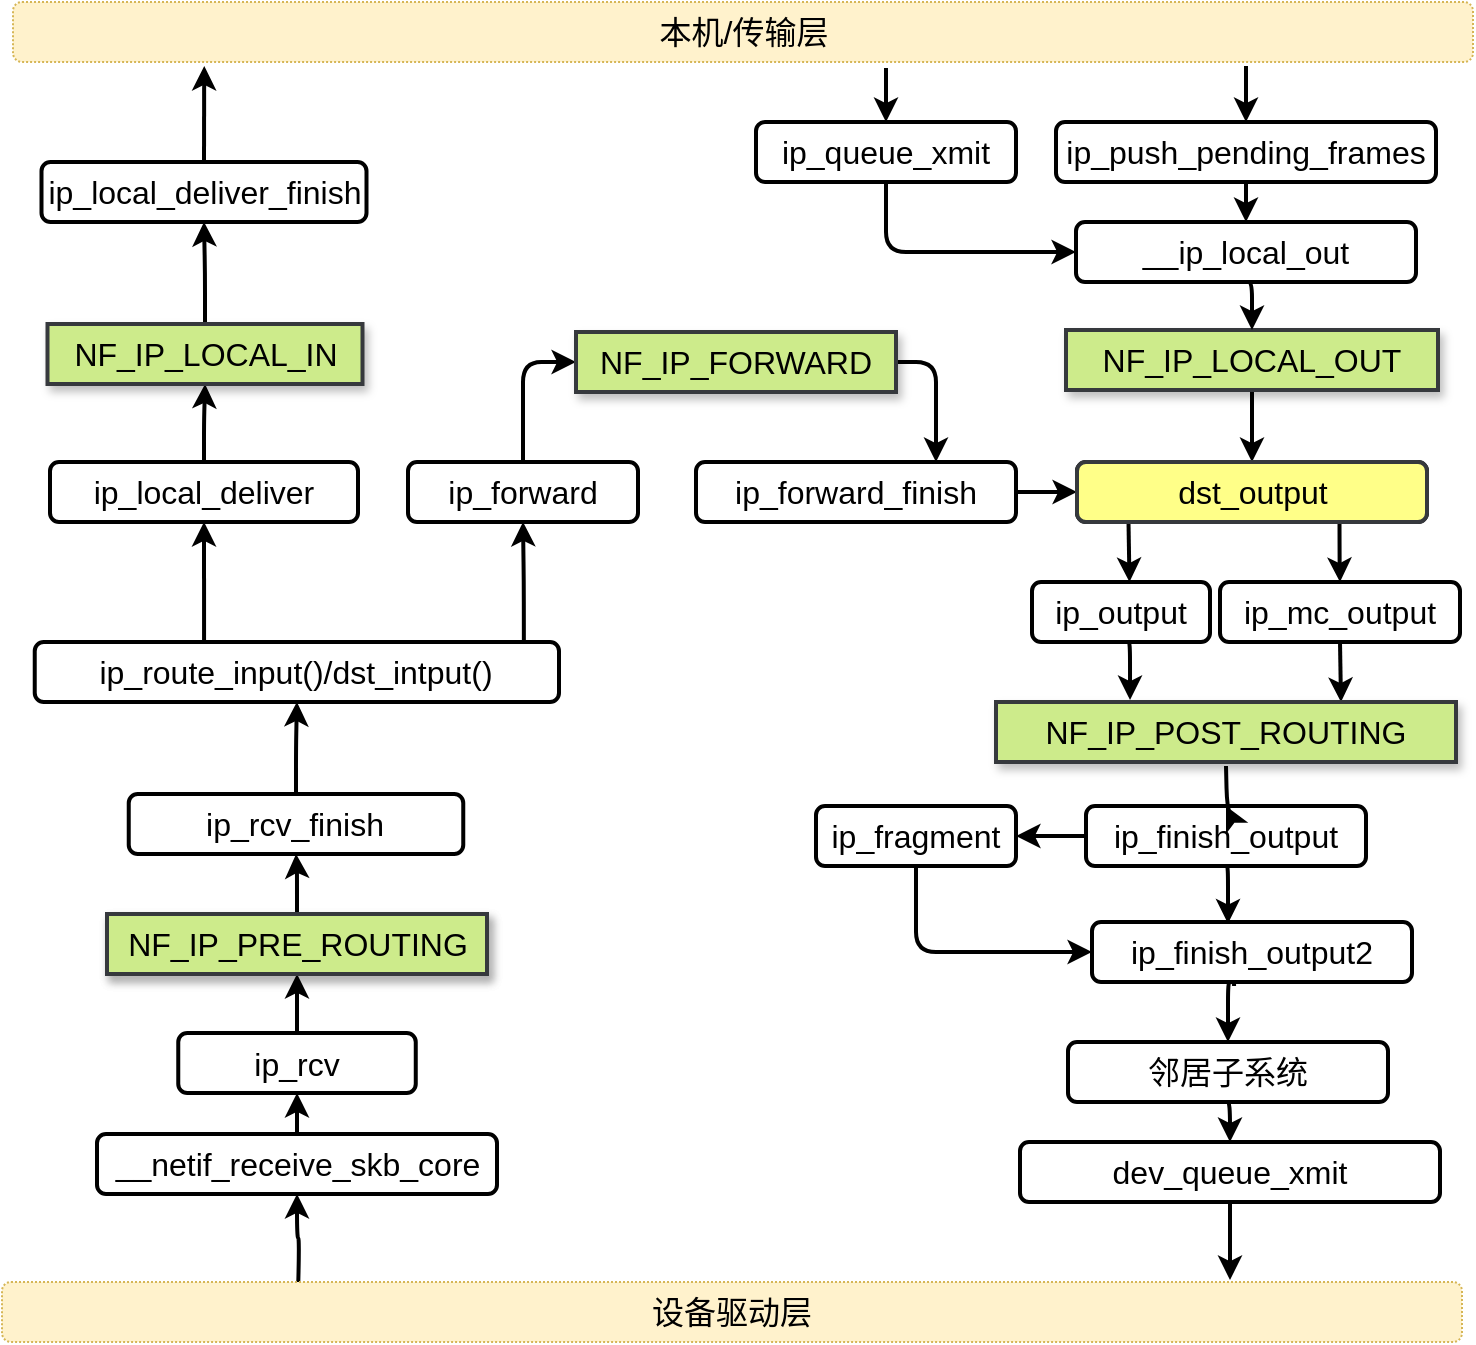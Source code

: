 <mxfile version="13.7.9" type="device"><diagram name="Page-1" id="c7558073-3199-34d8-9f00-42111426c3f3"><mxGraphModel dx="2248" dy="823" grid="1" gridSize="10" guides="1" tooltips="1" connect="1" arrows="1" fold="1" page="1" pageScale="1" pageWidth="826" pageHeight="1169" background="#ffffff" math="0" shadow="0"><root><mxCell id="0"/><mxCell id="1" parent="0"/><mxCell id="EU-xqIET2SbiaGPtval4-98" value="" style="edgeStyle=orthogonalEdgeStyle;rounded=1;orthogonalLoop=1;jettySize=auto;html=1;fontSize=16;strokeWidth=2;fontStyle=0;labelBackgroundColor=none;" parent="1" source="4" target="EU-xqIET2SbiaGPtval4-97" edge="1"><mxGeometry relative="1" as="geometry"/></mxCell><mxCell id="4" value="__netif_receive_skb_core" style="whiteSpace=wrap;align=center;verticalAlign=middle;fontStyle=0;strokeWidth=2;fontSize=16;fillColor=none;rounded=1;labelBackgroundColor=none;endArrow=classic;" parent="1" vertex="1"><mxGeometry x="-19.5" y="616" width="200" height="30" as="geometry"/></mxCell><mxCell id="EU-xqIET2SbiaGPtval4-100" value="" style="edgeStyle=orthogonalEdgeStyle;rounded=1;orthogonalLoop=1;jettySize=auto;html=1;fontSize=16;strokeWidth=2;fontStyle=0;labelBackgroundColor=none;" parent="1" source="EU-xqIET2SbiaGPtval4-97" target="EU-xqIET2SbiaGPtval4-99" edge="1"><mxGeometry relative="1" as="geometry"/></mxCell><mxCell id="EU-xqIET2SbiaGPtval4-97" value="ip_rcv" style="whiteSpace=wrap;align=center;verticalAlign=middle;fontStyle=0;strokeWidth=2;fontSize=16;fillColor=none;rounded=1;labelBackgroundColor=none;endArrow=classic;" parent="1" vertex="1"><mxGeometry x="21.13" y="565.5" width="118.75" height="30" as="geometry"/></mxCell><mxCell id="EU-xqIET2SbiaGPtval4-102" value="" style="edgeStyle=orthogonalEdgeStyle;rounded=1;orthogonalLoop=1;jettySize=auto;html=1;strokeWidth=2;fontSize=16;fontStyle=0;labelBackgroundColor=none;" parent="1" source="EU-xqIET2SbiaGPtval4-99" target="EU-xqIET2SbiaGPtval4-101" edge="1"><mxGeometry relative="1" as="geometry"/></mxCell><mxCell id="EU-xqIET2SbiaGPtval4-99" value="NF_IP_PRE_ROUTING" style="whiteSpace=wrap;align=center;verticalAlign=middle;fontStyle=0;strokeWidth=2;fontSize=16;fillColor=none;rounded=0;labelBackgroundColor=none;endArrow=classic;shadow=1;" parent="1" vertex="1"><mxGeometry x="-14.5" y="506" width="190" height="30" as="geometry"/></mxCell><mxCell id="EU-xqIET2SbiaGPtval4-127" style="edgeStyle=orthogonalEdgeStyle;rounded=1;orthogonalLoop=1;jettySize=auto;html=1;exitX=0.5;exitY=0;exitDx=0;exitDy=0;entryX=0.5;entryY=1;entryDx=0;entryDy=0;strokeWidth=2;fontSize=16;fontStyle=0;labelBackgroundColor=none;" parent="1" source="EU-xqIET2SbiaGPtval4-101" target="EU-xqIET2SbiaGPtval4-103" edge="1"><mxGeometry relative="1" as="geometry"/></mxCell><mxCell id="EU-xqIET2SbiaGPtval4-101" value="ip_rcv_finish" style="whiteSpace=wrap;align=center;verticalAlign=middle;fontStyle=0;strokeWidth=2;fontSize=16;fillColor=none;rounded=1;labelBackgroundColor=none;endArrow=classic;" parent="1" vertex="1"><mxGeometry x="-3.63" y="446" width="167.26" height="30" as="geometry"/></mxCell><mxCell id="EU-xqIET2SbiaGPtval4-128" style="edgeStyle=orthogonalEdgeStyle;rounded=1;orthogonalLoop=1;jettySize=auto;html=1;exitX=0.933;exitY=0.033;exitDx=0;exitDy=0;entryX=0.5;entryY=1;entryDx=0;entryDy=0;strokeWidth=2;fontSize=16;fontStyle=0;labelBackgroundColor=none;exitPerimeter=0;" parent="1" source="EU-xqIET2SbiaGPtval4-103" target="EU-xqIET2SbiaGPtval4-104" edge="1"><mxGeometry relative="1" as="geometry"/></mxCell><mxCell id="EU-xqIET2SbiaGPtval4-129" style="edgeStyle=orthogonalEdgeStyle;rounded=1;orthogonalLoop=1;jettySize=auto;html=1;exitX=0.323;exitY=0.033;exitDx=0;exitDy=0;strokeWidth=2;fontSize=16;fontStyle=0;entryX=0.5;entryY=1;entryDx=0;entryDy=0;labelBackgroundColor=none;exitPerimeter=0;" parent="1" source="EU-xqIET2SbiaGPtval4-103" target="EU-xqIET2SbiaGPtval4-105" edge="1"><mxGeometry relative="1" as="geometry"><mxPoint x="-66" y="322" as="targetPoint"/></mxGeometry></mxCell><mxCell id="EU-xqIET2SbiaGPtval4-103" value="ip_route_input()/dst_intput()" style="whiteSpace=wrap;align=center;verticalAlign=middle;fontStyle=0;strokeWidth=2;fontSize=16;fillColor=none;rounded=1;labelBackgroundColor=none;endArrow=classic;" parent="1" vertex="1"><mxGeometry x="-50.63" y="370" width="262.13" height="30" as="geometry"/></mxCell><mxCell id="EU-xqIET2SbiaGPtval4-130" style="edgeStyle=orthogonalEdgeStyle;rounded=1;orthogonalLoop=1;jettySize=auto;html=1;exitX=0.5;exitY=0;exitDx=0;exitDy=0;entryX=0;entryY=0.5;entryDx=0;entryDy=0;strokeWidth=2;fontSize=16;fontStyle=0;labelBackgroundColor=none;" parent="1" source="EU-xqIET2SbiaGPtval4-104" target="EU-xqIET2SbiaGPtval4-111" edge="1"><mxGeometry relative="1" as="geometry"/></mxCell><mxCell id="EU-xqIET2SbiaGPtval4-104" value="ip_forward" style="whiteSpace=wrap;align=center;verticalAlign=middle;fontStyle=0;strokeWidth=2;fontSize=16;fillColor=none;rounded=1;labelBackgroundColor=none;endArrow=classic;" parent="1" vertex="1"><mxGeometry x="136" y="280" width="115" height="30" as="geometry"/></mxCell><mxCell id="EU-xqIET2SbiaGPtval4-107" value="" style="edgeStyle=orthogonalEdgeStyle;rounded=1;orthogonalLoop=1;jettySize=auto;html=1;strokeWidth=2;fontSize=16;fontStyle=0;labelBackgroundColor=none;" parent="1" source="EU-xqIET2SbiaGPtval4-105" target="EU-xqIET2SbiaGPtval4-106" edge="1"><mxGeometry relative="1" as="geometry"/></mxCell><mxCell id="EU-xqIET2SbiaGPtval4-105" value="ip_local_deliver" style="whiteSpace=wrap;align=center;verticalAlign=middle;fontStyle=0;strokeWidth=2;fontSize=16;fillColor=none;rounded=1;labelBackgroundColor=none;endArrow=classic;" parent="1" vertex="1"><mxGeometry x="-43" y="280" width="154" height="30" as="geometry"/></mxCell><mxCell id="EU-xqIET2SbiaGPtval4-132" style="edgeStyle=orthogonalEdgeStyle;rounded=1;orthogonalLoop=1;jettySize=auto;html=1;exitX=0.5;exitY=0;exitDx=0;exitDy=0;entryX=0.5;entryY=1;entryDx=0;entryDy=0;strokeWidth=2;fontSize=16;fontStyle=0;labelBackgroundColor=none;" parent="1" source="EU-xqIET2SbiaGPtval4-106" target="EU-xqIET2SbiaGPtval4-110" edge="1"><mxGeometry relative="1" as="geometry"/></mxCell><mxCell id="EU-xqIET2SbiaGPtval4-106" value="NF_IP_LOCAL_IN" style="whiteSpace=wrap;align=center;verticalAlign=middle;fontStyle=0;strokeWidth=2;fontSize=16;fillColor=#cdeb8b;rounded=0;labelBackgroundColor=none;endArrow=classic;shadow=1;strokeColor=#36393d;" parent="1" vertex="1"><mxGeometry x="-44.25" y="211" width="157.5" height="30" as="geometry"/></mxCell><mxCell id="MWuim1qCxwsCJW5jEilc-6" style="edgeStyle=orthogonalEdgeStyle;curved=1;rounded=0;orthogonalLoop=1;jettySize=auto;html=1;exitX=0.5;exitY=0;exitDx=0;exitDy=0;strokeWidth=2;fontSize=16;labelBackgroundColor=none;entryX=0.131;entryY=1.067;entryDx=0;entryDy=0;entryPerimeter=0;" edge="1" parent="1" source="EU-xqIET2SbiaGPtval4-110" target="MWuim1qCxwsCJW5jEilc-10"><mxGeometry relative="1" as="geometry"><mxPoint x="30" y="80" as="targetPoint"/></mxGeometry></mxCell><mxCell id="EU-xqIET2SbiaGPtval4-110" value="ip_local_deliver_finish" style="whiteSpace=wrap;align=center;verticalAlign=middle;fontStyle=0;strokeWidth=2;fontSize=16;fillColor=none;rounded=1;labelBackgroundColor=none;endArrow=classic;" parent="1" vertex="1"><mxGeometry x="-47.25" y="130" width="162.5" height="30" as="geometry"/></mxCell><mxCell id="EU-xqIET2SbiaGPtval4-131" style="edgeStyle=orthogonalEdgeStyle;rounded=1;orthogonalLoop=1;jettySize=auto;html=1;exitX=1;exitY=0.5;exitDx=0;exitDy=0;entryX=0.75;entryY=0;entryDx=0;entryDy=0;strokeWidth=2;fontSize=16;fontStyle=0;labelBackgroundColor=none;" parent="1" source="EU-xqIET2SbiaGPtval4-111" target="EU-xqIET2SbiaGPtval4-112" edge="1"><mxGeometry relative="1" as="geometry"/></mxCell><mxCell id="EU-xqIET2SbiaGPtval4-111" value="NF_IP_FORWARD" style="whiteSpace=wrap;align=center;verticalAlign=middle;fontStyle=0;strokeWidth=2;fontSize=16;fillColor=#cdeb8b;rounded=0;labelBackgroundColor=none;endArrow=classic;shadow=1;strokeColor=#36393d;" parent="1" vertex="1"><mxGeometry x="220" y="215" width="160" height="30" as="geometry"/></mxCell><mxCell id="EU-xqIET2SbiaGPtval4-133" style="edgeStyle=orthogonalEdgeStyle;rounded=1;orthogonalLoop=1;jettySize=auto;html=1;exitX=1;exitY=0.5;exitDx=0;exitDy=0;entryX=0;entryY=0.5;entryDx=0;entryDy=0;strokeWidth=2;fontSize=16;fontStyle=0;labelBackgroundColor=none;" parent="1" source="EU-xqIET2SbiaGPtval4-112" target="EU-xqIET2SbiaGPtval4-126" edge="1"><mxGeometry relative="1" as="geometry"/></mxCell><mxCell id="EU-xqIET2SbiaGPtval4-112" value="ip_forward_finish" style="whiteSpace=wrap;align=center;verticalAlign=middle;fontStyle=0;strokeWidth=2;fontSize=16;fillColor=none;rounded=1;labelBackgroundColor=none;endArrow=classic;" parent="1" vertex="1"><mxGeometry x="280" y="280" width="160" height="30" as="geometry"/></mxCell><mxCell id="EU-xqIET2SbiaGPtval4-142" style="edgeStyle=orthogonalEdgeStyle;rounded=1;orthogonalLoop=1;jettySize=auto;html=1;exitX=0.75;exitY=1;exitDx=0;exitDy=0;entryX=0.374;entryY=-0.033;entryDx=0;entryDy=0;strokeWidth=2;fontSize=16;fontStyle=0;entryPerimeter=0;labelBackgroundColor=none;" parent="1" edge="1"><mxGeometry relative="1" as="geometry"><mxPoint x="495.75" y="370" as="sourcePoint"/><mxPoint x="497.02" y="399.01" as="targetPoint"/></mxGeometry></mxCell><mxCell id="EU-xqIET2SbiaGPtval4-113" value="ip_output" style="whiteSpace=wrap;align=center;verticalAlign=middle;fontStyle=0;strokeWidth=2;fontSize=16;fillColor=none;rounded=1;labelBackgroundColor=none;endArrow=classic;" parent="1" vertex="1"><mxGeometry x="448" y="340" width="89" height="30" as="geometry"/></mxCell><mxCell id="EU-xqIET2SbiaGPtval4-144" style="edgeStyle=orthogonalEdgeStyle;rounded=1;orthogonalLoop=1;jettySize=auto;html=1;exitX=0.5;exitY=1;exitDx=0;exitDy=0;strokeWidth=2;fontSize=16;fontStyle=0;labelBackgroundColor=none;" parent="1" target="EU-xqIET2SbiaGPtval4-115" edge="1"><mxGeometry relative="1" as="geometry"><mxPoint x="545" y="432" as="sourcePoint"/></mxGeometry></mxCell><mxCell id="EU-xqIET2SbiaGPtval4-114" value="NF_IP_POST_ROUTING" style="whiteSpace=wrap;align=center;verticalAlign=middle;fontStyle=0;strokeWidth=2;fontSize=16;fillColor=none;rounded=1;labelBackgroundColor=none;endArrow=classic;" parent="1" vertex="1"><mxGeometry x="430" y="400" width="230" height="30" as="geometry"/></mxCell><mxCell id="EU-xqIET2SbiaGPtval4-122" style="edgeStyle=orthogonalEdgeStyle;rounded=1;orthogonalLoop=1;jettySize=auto;html=1;exitX=0;exitY=0.5;exitDx=0;exitDy=0;entryX=1;entryY=0.5;entryDx=0;entryDy=0;strokeWidth=2;fontSize=16;fontStyle=0;labelBackgroundColor=none;" parent="1" source="EU-xqIET2SbiaGPtval4-115" target="EU-xqIET2SbiaGPtval4-121" edge="1"><mxGeometry relative="1" as="geometry"/></mxCell><mxCell id="EU-xqIET2SbiaGPtval4-124" style="edgeStyle=orthogonalEdgeStyle;rounded=1;orthogonalLoop=1;jettySize=auto;html=1;exitX=0.5;exitY=1;exitDx=0;exitDy=0;entryX=0.425;entryY=0.025;entryDx=0;entryDy=0;entryPerimeter=0;strokeWidth=2;fontSize=16;fontStyle=0;labelBackgroundColor=none;" parent="1" source="EU-xqIET2SbiaGPtval4-115" target="EU-xqIET2SbiaGPtval4-116" edge="1"><mxGeometry relative="1" as="geometry"/></mxCell><mxCell id="EU-xqIET2SbiaGPtval4-115" value="ip_finish_output" style="whiteSpace=wrap;align=center;verticalAlign=middle;fontStyle=0;strokeWidth=2;fontSize=16;fillColor=none;rounded=1;labelBackgroundColor=none;endArrow=classic;" parent="1" vertex="1"><mxGeometry x="475" y="452" width="140" height="30" as="geometry"/></mxCell><mxCell id="EU-xqIET2SbiaGPtval4-145" style="edgeStyle=orthogonalEdgeStyle;rounded=1;orthogonalLoop=1;jettySize=auto;html=1;exitX=0.444;exitY=1.067;exitDx=0;exitDy=0;entryX=0.5;entryY=0;entryDx=0;entryDy=0;strokeWidth=2;fontSize=16;fontStyle=0;labelBackgroundColor=none;exitPerimeter=0;" parent="1" source="EU-xqIET2SbiaGPtval4-116" target="EU-xqIET2SbiaGPtval4-125" edge="1"><mxGeometry relative="1" as="geometry"><Array as="points"><mxPoint x="549" y="540"/><mxPoint x="546" y="540"/></Array></mxGeometry></mxCell><mxCell id="EU-xqIET2SbiaGPtval4-116" value="ip_finish_output2" style="whiteSpace=wrap;align=center;verticalAlign=middle;fontStyle=0;strokeWidth=2;fontSize=16;fillColor=none;rounded=1;labelBackgroundColor=none;endArrow=classic;" parent="1" vertex="1"><mxGeometry x="478" y="510" width="160" height="30" as="geometry"/></mxCell><mxCell id="MWuim1qCxwsCJW5jEilc-12" style="edgeStyle=orthogonalEdgeStyle;curved=1;rounded=0;orthogonalLoop=1;jettySize=auto;html=1;exitX=0.5;exitY=1;exitDx=0;exitDy=0;strokeWidth=2;fontSize=16;labelBackgroundColor=none;" edge="1" parent="1" source="EU-xqIET2SbiaGPtval4-117"><mxGeometry relative="1" as="geometry"><mxPoint x="547" y="689" as="targetPoint"/></mxGeometry></mxCell><mxCell id="EU-xqIET2SbiaGPtval4-117" value="dev_queue_xmit" style="whiteSpace=wrap;align=center;verticalAlign=middle;fontStyle=0;strokeWidth=2;fontSize=16;fillColor=none;rounded=1;labelBackgroundColor=none;endArrow=classic;" parent="1" vertex="1"><mxGeometry x="442" y="620" width="210" height="30" as="geometry"/></mxCell><mxCell id="EU-xqIET2SbiaGPtval4-136" value="" style="edgeStyle=orthogonalEdgeStyle;rounded=1;orthogonalLoop=1;jettySize=auto;html=1;strokeWidth=2;fontSize=16;fontStyle=0;labelBackgroundColor=none;" parent="1" source="EU-xqIET2SbiaGPtval4-118" target="EU-xqIET2SbiaGPtval4-126" edge="1"><mxGeometry relative="1" as="geometry"/></mxCell><mxCell id="EU-xqIET2SbiaGPtval4-118" value="NF_IP_LOCAL_OUT" style="whiteSpace=wrap;align=center;verticalAlign=middle;fontStyle=0;strokeWidth=2;fontSize=16;fillColor=#cdeb8b;rounded=0;labelBackgroundColor=none;endArrow=classic;shadow=1;strokeColor=#36393d;" parent="1" vertex="1"><mxGeometry x="465" y="214" width="186" height="30" as="geometry"/></mxCell><mxCell id="EU-xqIET2SbiaGPtval4-134" style="edgeStyle=orthogonalEdgeStyle;rounded=1;orthogonalLoop=1;jettySize=auto;html=1;exitX=0.5;exitY=1;exitDx=0;exitDy=0;entryX=0;entryY=0.5;entryDx=0;entryDy=0;strokeWidth=2;fontSize=16;fontStyle=0;labelBackgroundColor=none;" parent="1" source="EU-xqIET2SbiaGPtval4-119" target="EU-xqIET2SbiaGPtval4-137" edge="1"><mxGeometry relative="1" as="geometry"/></mxCell><mxCell id="EU-xqIET2SbiaGPtval4-119" value="ip_queue_xmit" style="whiteSpace=wrap;align=center;verticalAlign=middle;fontStyle=0;strokeWidth=2;fontSize=16;fillColor=none;rounded=1;labelBackgroundColor=none;endArrow=classic;" parent="1" vertex="1"><mxGeometry x="310" y="110" width="130" height="30" as="geometry"/></mxCell><mxCell id="EU-xqIET2SbiaGPtval4-135" style="edgeStyle=orthogonalEdgeStyle;rounded=1;orthogonalLoop=1;jettySize=auto;html=1;exitX=0.5;exitY=1;exitDx=0;exitDy=0;entryX=0.5;entryY=0;entryDx=0;entryDy=0;strokeWidth=2;fontSize=16;fontStyle=0;labelBackgroundColor=none;" parent="1" source="EU-xqIET2SbiaGPtval4-120" target="EU-xqIET2SbiaGPtval4-137" edge="1"><mxGeometry relative="1" as="geometry"/></mxCell><mxCell id="EU-xqIET2SbiaGPtval4-120" value="ip_push_pending_frames" style="whiteSpace=wrap;align=center;verticalAlign=middle;fontStyle=0;strokeWidth=2;fontSize=16;fillColor=none;rounded=1;labelBackgroundColor=none;endArrow=classic;" parent="1" vertex="1"><mxGeometry x="460" y="110" width="190" height="30" as="geometry"/></mxCell><mxCell id="EU-xqIET2SbiaGPtval4-123" style="edgeStyle=orthogonalEdgeStyle;rounded=1;orthogonalLoop=1;jettySize=auto;html=1;exitX=0.5;exitY=1;exitDx=0;exitDy=0;entryX=0;entryY=0.5;entryDx=0;entryDy=0;strokeWidth=2;fontSize=16;fontStyle=0;labelBackgroundColor=none;" parent="1" source="EU-xqIET2SbiaGPtval4-121" target="EU-xqIET2SbiaGPtval4-116" edge="1"><mxGeometry relative="1" as="geometry"/></mxCell><mxCell id="EU-xqIET2SbiaGPtval4-121" value="ip_fragment" style="whiteSpace=wrap;align=center;verticalAlign=middle;fontStyle=0;strokeWidth=2;fontSize=16;fillColor=none;rounded=1;labelBackgroundColor=none;endArrow=classic;" parent="1" vertex="1"><mxGeometry x="340" y="452" width="100" height="30" as="geometry"/></mxCell><mxCell id="EU-xqIET2SbiaGPtval4-146" style="edgeStyle=orthogonalEdgeStyle;rounded=1;orthogonalLoop=1;jettySize=auto;html=1;exitX=0.5;exitY=1;exitDx=0;exitDy=0;entryX=0.5;entryY=0;entryDx=0;entryDy=0;strokeWidth=2;fontSize=16;curved=1;fontStyle=0;labelBackgroundColor=none;" parent="1" source="EU-xqIET2SbiaGPtval4-125" target="EU-xqIET2SbiaGPtval4-117" edge="1"><mxGeometry relative="1" as="geometry"/></mxCell><mxCell id="EU-xqIET2SbiaGPtval4-125" value="邻居子系统" style="whiteSpace=wrap;align=center;verticalAlign=middle;fontStyle=0;strokeWidth=2;fontSize=16;fillColor=none;rounded=1;labelBackgroundColor=none;endArrow=classic;" parent="1" vertex="1"><mxGeometry x="466" y="570" width="160" height="30" as="geometry"/></mxCell><mxCell id="EU-xqIET2SbiaGPtval4-140" style="edgeStyle=orthogonalEdgeStyle;rounded=1;orthogonalLoop=1;jettySize=auto;html=1;exitX=0.25;exitY=1;exitDx=0;exitDy=0;entryX=0.75;entryY=0;entryDx=0;entryDy=0;strokeWidth=2;fontSize=16;fontStyle=0;labelBackgroundColor=none;" parent="1" edge="1"><mxGeometry relative="1" as="geometry"><mxPoint x="496.25" y="310" as="sourcePoint"/><mxPoint x="496.75" y="340" as="targetPoint"/></mxGeometry></mxCell><mxCell id="EU-xqIET2SbiaGPtval4-141" style="edgeStyle=orthogonalEdgeStyle;rounded=1;orthogonalLoop=1;jettySize=auto;html=1;exitX=0.75;exitY=1;exitDx=0;exitDy=0;strokeWidth=2;fontSize=16;fontStyle=0;labelBackgroundColor=none;" parent="1" source="EU-xqIET2SbiaGPtval4-126" target="EU-xqIET2SbiaGPtval4-139" edge="1"><mxGeometry relative="1" as="geometry"/></mxCell><mxCell id="EU-xqIET2SbiaGPtval4-126" value="dst_output" style="whiteSpace=wrap;align=center;verticalAlign=middle;fontStyle=0;strokeWidth=2;fontSize=16;fillColor=none;rounded=1;labelBackgroundColor=none;endArrow=classic;" parent="1" vertex="1"><mxGeometry x="470.5" y="280" width="175" height="30" as="geometry"/></mxCell><mxCell id="EU-xqIET2SbiaGPtval4-138" style="edgeStyle=orthogonalEdgeStyle;rounded=1;orthogonalLoop=1;jettySize=auto;html=1;exitX=0.5;exitY=1;exitDx=0;exitDy=0;entryX=0.5;entryY=0;entryDx=0;entryDy=0;strokeWidth=2;fontSize=16;fontStyle=0;labelBackgroundColor=none;" parent="1" source="EU-xqIET2SbiaGPtval4-137" target="EU-xqIET2SbiaGPtval4-118" edge="1"><mxGeometry relative="1" as="geometry"/></mxCell><mxCell id="EU-xqIET2SbiaGPtval4-137" value="__ip_local_out" style="whiteSpace=wrap;align=center;verticalAlign=middle;fontStyle=0;strokeWidth=2;fontSize=16;fillColor=none;rounded=1;labelBackgroundColor=none;endArrow=classic;" parent="1" vertex="1"><mxGeometry x="470" y="160" width="170" height="30" as="geometry"/></mxCell><mxCell id="EU-xqIET2SbiaGPtval4-143" style="edgeStyle=orthogonalEdgeStyle;rounded=1;orthogonalLoop=1;jettySize=auto;html=1;exitX=0.5;exitY=1;exitDx=0;exitDy=0;entryX=0.75;entryY=0;entryDx=0;entryDy=0;strokeWidth=2;fontSize=16;fontStyle=0;labelBackgroundColor=none;" parent="1" source="EU-xqIET2SbiaGPtval4-139" target="EU-xqIET2SbiaGPtval4-114" edge="1"><mxGeometry relative="1" as="geometry"/></mxCell><mxCell id="EU-xqIET2SbiaGPtval4-139" value="ip_mc_output" style="whiteSpace=wrap;align=center;verticalAlign=middle;fontStyle=0;strokeWidth=2;fontSize=16;fillColor=none;rounded=1;labelBackgroundColor=none;endArrow=classic;" parent="1" vertex="1"><mxGeometry x="542" y="340" width="120" height="30" as="geometry"/></mxCell><mxCell id="MWuim1qCxwsCJW5jEilc-4" value="NF_IP_PRE_ROUTING" style="whiteSpace=wrap;align=center;verticalAlign=middle;fontStyle=0;strokeWidth=2;fontSize=16;fillColor=#cdeb8b;rounded=0;labelBackgroundColor=none;endArrow=classic;shadow=1;strokeColor=#36393d;" vertex="1" parent="1"><mxGeometry x="-14.5" y="506" width="190" height="30" as="geometry"/></mxCell><mxCell id="MWuim1qCxwsCJW5jEilc-5" value="NF_IP_POST_ROUTING" style="whiteSpace=wrap;align=center;verticalAlign=middle;fontStyle=0;strokeWidth=2;fontSize=16;fillColor=#cdeb8b;rounded=0;labelBackgroundColor=none;endArrow=classic;shadow=1;strokeColor=#36393d;" vertex="1" parent="1"><mxGeometry x="430" y="400" width="230" height="30" as="geometry"/></mxCell><mxCell id="MWuim1qCxwsCJW5jEilc-13" style="edgeStyle=orthogonalEdgeStyle;curved=1;rounded=0;orthogonalLoop=1;jettySize=auto;html=1;exitX=0.155;exitY=0;exitDx=0;exitDy=0;entryX=0.5;entryY=1;entryDx=0;entryDy=0;strokeWidth=2;fontSize=16;exitPerimeter=0;labelBackgroundColor=none;" edge="1" parent="1" target="4"><mxGeometry relative="1" as="geometry"><mxPoint x="81.15" y="690" as="sourcePoint"/></mxGeometry></mxCell><mxCell id="MWuim1qCxwsCJW5jEilc-9" value="设备驱动层" style="whiteSpace=wrap;align=center;verticalAlign=middle;fontStyle=0;strokeWidth=1;fontSize=16;rounded=1;labelBackgroundColor=none;endArrow=classic;dashed=1;dashPattern=1 1;fillColor=#fff2cc;strokeColor=#d6b656;" vertex="1" parent="1"><mxGeometry x="-67" y="690" width="730" height="30" as="geometry"/></mxCell><mxCell id="MWuim1qCxwsCJW5jEilc-10" value="本机/传输层" style="whiteSpace=wrap;align=center;verticalAlign=middle;fontStyle=0;strokeWidth=1;fontSize=16;rounded=1;labelBackgroundColor=none;endArrow=classic;dashed=1;dashPattern=1 1;fillColor=#fff2cc;strokeColor=#d6b656;" vertex="1" parent="1"><mxGeometry x="-61.5" y="50" width="730" height="30" as="geometry"/></mxCell><mxCell id="MWuim1qCxwsCJW5jEilc-14" value="" style="endArrow=classic;html=1;strokeWidth=2;fontSize=16;entryX=0.5;entryY=0;entryDx=0;entryDy=0;labelBackgroundColor=none;" edge="1" parent="1" target="EU-xqIET2SbiaGPtval4-119"><mxGeometry width="50" height="50" relative="1" as="geometry"><mxPoint x="375" y="83" as="sourcePoint"/><mxPoint x="290" y="400" as="targetPoint"/></mxGeometry></mxCell><mxCell id="MWuim1qCxwsCJW5jEilc-15" value="" style="endArrow=classic;html=1;strokeWidth=2;fontSize=16;entryX=0.5;entryY=0;entryDx=0;entryDy=0;labelBackgroundColor=none;" edge="1" parent="1" target="EU-xqIET2SbiaGPtval4-120"><mxGeometry width="50" height="50" relative="1" as="geometry"><mxPoint x="555" y="82" as="sourcePoint"/><mxPoint x="385" y="120" as="targetPoint"/></mxGeometry></mxCell><mxCell id="MWuim1qCxwsCJW5jEilc-18" value="dst_output" style="whiteSpace=wrap;align=center;verticalAlign=middle;fontStyle=0;strokeWidth=2;fontSize=16;fillColor=#ffff88;rounded=1;labelBackgroundColor=none;endArrow=classic;strokeColor=#36393d;" vertex="1" parent="1"><mxGeometry x="470.5" y="280" width="175" height="30" as="geometry"/></mxCell></root></mxGraphModel></diagram></mxfile>